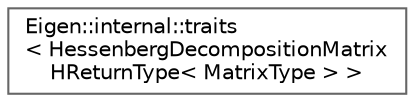 digraph "类继承关系图"
{
 // LATEX_PDF_SIZE
  bgcolor="transparent";
  edge [fontname=Helvetica,fontsize=10,labelfontname=Helvetica,labelfontsize=10];
  node [fontname=Helvetica,fontsize=10,shape=box,height=0.2,width=0.4];
  rankdir="LR";
  Node0 [id="Node000000",label="Eigen::internal::traits\l\< HessenbergDecompositionMatrix\lHReturnType\< MatrixType \> \>",height=0.2,width=0.4,color="grey40", fillcolor="white", style="filled",URL="$struct_eigen_1_1internal_1_1traits_3_01_hessenberg_decomposition_matrix_h_return_type_3_01_matrix_type_01_4_01_4.html",tooltip=" "];
}
